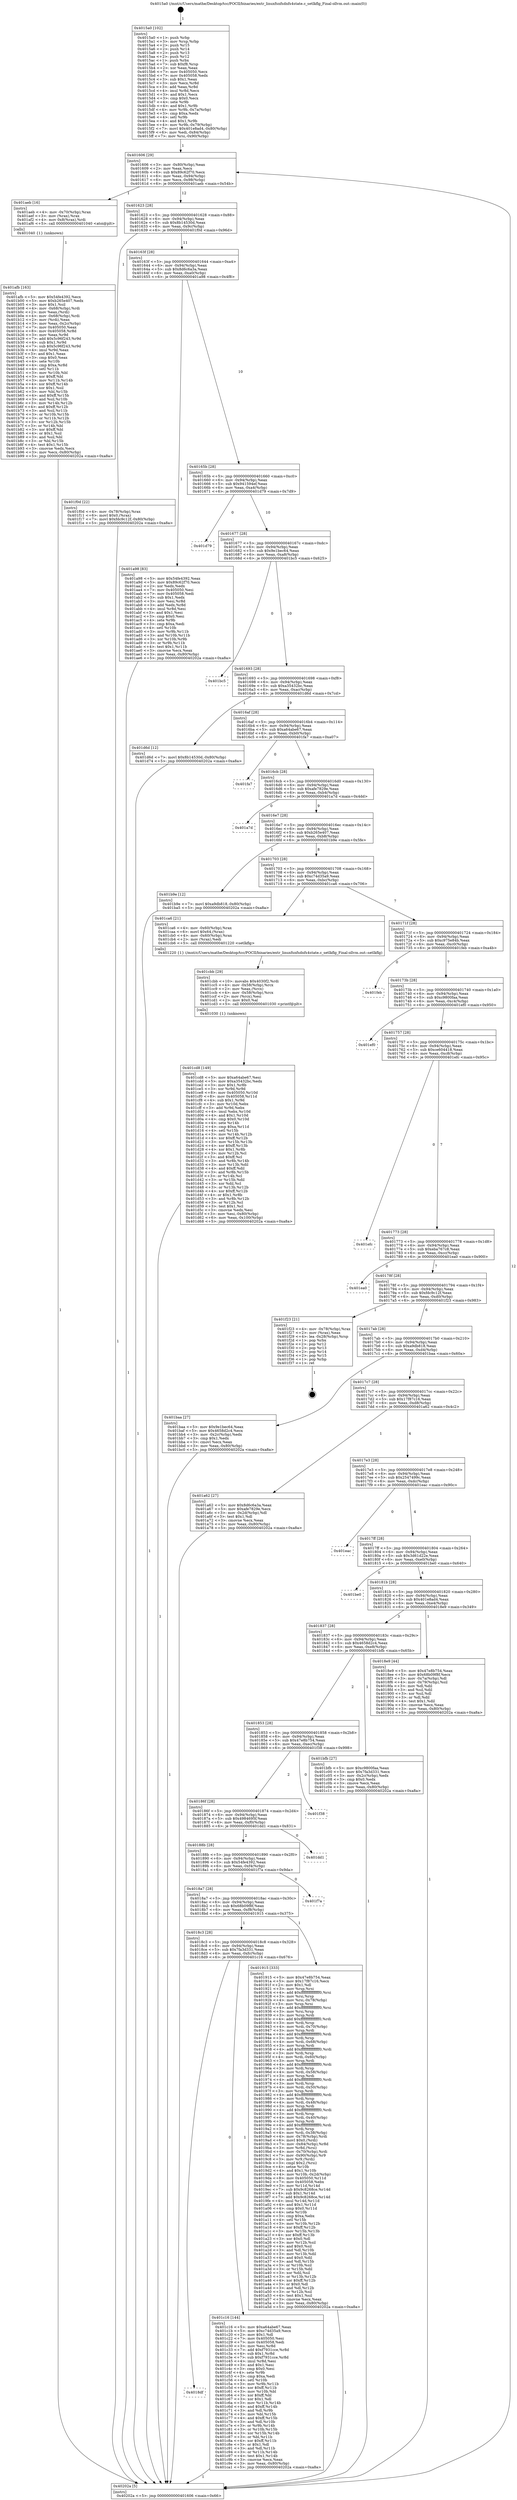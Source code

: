 digraph "0x4015a0" {
  label = "0x4015a0 (/mnt/c/Users/mathe/Desktop/tcc/POCII/binaries/extr_linuxfsnfsdnfs4state.c_setlkflg_Final-ollvm.out::main(0))"
  labelloc = "t"
  node[shape=record]

  Entry [label="",width=0.3,height=0.3,shape=circle,fillcolor=black,style=filled]
  "0x401606" [label="{
     0x401606 [29]\l
     | [instrs]\l
     &nbsp;&nbsp;0x401606 \<+3\>: mov -0x80(%rbp),%eax\l
     &nbsp;&nbsp;0x401609 \<+2\>: mov %eax,%ecx\l
     &nbsp;&nbsp;0x40160b \<+6\>: sub $0x89c62f70,%ecx\l
     &nbsp;&nbsp;0x401611 \<+6\>: mov %eax,-0x94(%rbp)\l
     &nbsp;&nbsp;0x401617 \<+6\>: mov %ecx,-0x98(%rbp)\l
     &nbsp;&nbsp;0x40161d \<+6\>: je 0000000000401aeb \<main+0x54b\>\l
  }"]
  "0x401aeb" [label="{
     0x401aeb [16]\l
     | [instrs]\l
     &nbsp;&nbsp;0x401aeb \<+4\>: mov -0x70(%rbp),%rax\l
     &nbsp;&nbsp;0x401aef \<+3\>: mov (%rax),%rax\l
     &nbsp;&nbsp;0x401af2 \<+4\>: mov 0x8(%rax),%rdi\l
     &nbsp;&nbsp;0x401af6 \<+5\>: call 0000000000401040 \<atoi@plt\>\l
     | [calls]\l
     &nbsp;&nbsp;0x401040 \{1\} (unknown)\l
  }"]
  "0x401623" [label="{
     0x401623 [28]\l
     | [instrs]\l
     &nbsp;&nbsp;0x401623 \<+5\>: jmp 0000000000401628 \<main+0x88\>\l
     &nbsp;&nbsp;0x401628 \<+6\>: mov -0x94(%rbp),%eax\l
     &nbsp;&nbsp;0x40162e \<+5\>: sub $0x8b14530d,%eax\l
     &nbsp;&nbsp;0x401633 \<+6\>: mov %eax,-0x9c(%rbp)\l
     &nbsp;&nbsp;0x401639 \<+6\>: je 0000000000401f0d \<main+0x96d\>\l
  }"]
  Exit [label="",width=0.3,height=0.3,shape=circle,fillcolor=black,style=filled,peripheries=2]
  "0x401f0d" [label="{
     0x401f0d [22]\l
     | [instrs]\l
     &nbsp;&nbsp;0x401f0d \<+4\>: mov -0x78(%rbp),%rax\l
     &nbsp;&nbsp;0x401f11 \<+6\>: movl $0x0,(%rax)\l
     &nbsp;&nbsp;0x401f17 \<+7\>: movl $0xfdc9c12f,-0x80(%rbp)\l
     &nbsp;&nbsp;0x401f1e \<+5\>: jmp 000000000040202a \<main+0xa8a\>\l
  }"]
  "0x40163f" [label="{
     0x40163f [28]\l
     | [instrs]\l
     &nbsp;&nbsp;0x40163f \<+5\>: jmp 0000000000401644 \<main+0xa4\>\l
     &nbsp;&nbsp;0x401644 \<+6\>: mov -0x94(%rbp),%eax\l
     &nbsp;&nbsp;0x40164a \<+5\>: sub $0x8d6c6a3a,%eax\l
     &nbsp;&nbsp;0x40164f \<+6\>: mov %eax,-0xa0(%rbp)\l
     &nbsp;&nbsp;0x401655 \<+6\>: je 0000000000401a98 \<main+0x4f8\>\l
  }"]
  "0x401cd8" [label="{
     0x401cd8 [149]\l
     | [instrs]\l
     &nbsp;&nbsp;0x401cd8 \<+5\>: mov $0xa64abe67,%esi\l
     &nbsp;&nbsp;0x401cdd \<+5\>: mov $0xa35432bc,%edx\l
     &nbsp;&nbsp;0x401ce2 \<+3\>: mov $0x1,%r8b\l
     &nbsp;&nbsp;0x401ce5 \<+3\>: xor %r9d,%r9d\l
     &nbsp;&nbsp;0x401ce8 \<+8\>: mov 0x405050,%r10d\l
     &nbsp;&nbsp;0x401cf0 \<+8\>: mov 0x405058,%r11d\l
     &nbsp;&nbsp;0x401cf8 \<+4\>: sub $0x1,%r9d\l
     &nbsp;&nbsp;0x401cfc \<+3\>: mov %r10d,%ebx\l
     &nbsp;&nbsp;0x401cff \<+3\>: add %r9d,%ebx\l
     &nbsp;&nbsp;0x401d02 \<+4\>: imul %ebx,%r10d\l
     &nbsp;&nbsp;0x401d06 \<+4\>: and $0x1,%r10d\l
     &nbsp;&nbsp;0x401d0a \<+4\>: cmp $0x0,%r10d\l
     &nbsp;&nbsp;0x401d0e \<+4\>: sete %r14b\l
     &nbsp;&nbsp;0x401d12 \<+4\>: cmp $0xa,%r11d\l
     &nbsp;&nbsp;0x401d16 \<+4\>: setl %r15b\l
     &nbsp;&nbsp;0x401d1a \<+3\>: mov %r14b,%r12b\l
     &nbsp;&nbsp;0x401d1d \<+4\>: xor $0xff,%r12b\l
     &nbsp;&nbsp;0x401d21 \<+3\>: mov %r15b,%r13b\l
     &nbsp;&nbsp;0x401d24 \<+4\>: xor $0xff,%r13b\l
     &nbsp;&nbsp;0x401d28 \<+4\>: xor $0x1,%r8b\l
     &nbsp;&nbsp;0x401d2c \<+3\>: mov %r12b,%cl\l
     &nbsp;&nbsp;0x401d2f \<+3\>: and $0xff,%cl\l
     &nbsp;&nbsp;0x401d32 \<+3\>: and %r8b,%r14b\l
     &nbsp;&nbsp;0x401d35 \<+3\>: mov %r13b,%dil\l
     &nbsp;&nbsp;0x401d38 \<+4\>: and $0xff,%dil\l
     &nbsp;&nbsp;0x401d3c \<+3\>: and %r8b,%r15b\l
     &nbsp;&nbsp;0x401d3f \<+3\>: or %r14b,%cl\l
     &nbsp;&nbsp;0x401d42 \<+3\>: or %r15b,%dil\l
     &nbsp;&nbsp;0x401d45 \<+3\>: xor %dil,%cl\l
     &nbsp;&nbsp;0x401d48 \<+3\>: or %r13b,%r12b\l
     &nbsp;&nbsp;0x401d4b \<+4\>: xor $0xff,%r12b\l
     &nbsp;&nbsp;0x401d4f \<+4\>: or $0x1,%r8b\l
     &nbsp;&nbsp;0x401d53 \<+3\>: and %r8b,%r12b\l
     &nbsp;&nbsp;0x401d56 \<+3\>: or %r12b,%cl\l
     &nbsp;&nbsp;0x401d59 \<+3\>: test $0x1,%cl\l
     &nbsp;&nbsp;0x401d5c \<+3\>: cmovne %edx,%esi\l
     &nbsp;&nbsp;0x401d5f \<+3\>: mov %esi,-0x80(%rbp)\l
     &nbsp;&nbsp;0x401d62 \<+6\>: mov %eax,-0x100(%rbp)\l
     &nbsp;&nbsp;0x401d68 \<+5\>: jmp 000000000040202a \<main+0xa8a\>\l
  }"]
  "0x401a98" [label="{
     0x401a98 [83]\l
     | [instrs]\l
     &nbsp;&nbsp;0x401a98 \<+5\>: mov $0x54fe4392,%eax\l
     &nbsp;&nbsp;0x401a9d \<+5\>: mov $0x89c62f70,%ecx\l
     &nbsp;&nbsp;0x401aa2 \<+2\>: xor %edx,%edx\l
     &nbsp;&nbsp;0x401aa4 \<+7\>: mov 0x405050,%esi\l
     &nbsp;&nbsp;0x401aab \<+7\>: mov 0x405058,%edi\l
     &nbsp;&nbsp;0x401ab2 \<+3\>: sub $0x1,%edx\l
     &nbsp;&nbsp;0x401ab5 \<+3\>: mov %esi,%r8d\l
     &nbsp;&nbsp;0x401ab8 \<+3\>: add %edx,%r8d\l
     &nbsp;&nbsp;0x401abb \<+4\>: imul %r8d,%esi\l
     &nbsp;&nbsp;0x401abf \<+3\>: and $0x1,%esi\l
     &nbsp;&nbsp;0x401ac2 \<+3\>: cmp $0x0,%esi\l
     &nbsp;&nbsp;0x401ac5 \<+4\>: sete %r9b\l
     &nbsp;&nbsp;0x401ac9 \<+3\>: cmp $0xa,%edi\l
     &nbsp;&nbsp;0x401acc \<+4\>: setl %r10b\l
     &nbsp;&nbsp;0x401ad0 \<+3\>: mov %r9b,%r11b\l
     &nbsp;&nbsp;0x401ad3 \<+3\>: and %r10b,%r11b\l
     &nbsp;&nbsp;0x401ad6 \<+3\>: xor %r10b,%r9b\l
     &nbsp;&nbsp;0x401ad9 \<+3\>: or %r9b,%r11b\l
     &nbsp;&nbsp;0x401adc \<+4\>: test $0x1,%r11b\l
     &nbsp;&nbsp;0x401ae0 \<+3\>: cmovne %ecx,%eax\l
     &nbsp;&nbsp;0x401ae3 \<+3\>: mov %eax,-0x80(%rbp)\l
     &nbsp;&nbsp;0x401ae6 \<+5\>: jmp 000000000040202a \<main+0xa8a\>\l
  }"]
  "0x40165b" [label="{
     0x40165b [28]\l
     | [instrs]\l
     &nbsp;&nbsp;0x40165b \<+5\>: jmp 0000000000401660 \<main+0xc0\>\l
     &nbsp;&nbsp;0x401660 \<+6\>: mov -0x94(%rbp),%eax\l
     &nbsp;&nbsp;0x401666 \<+5\>: sub $0x941594ef,%eax\l
     &nbsp;&nbsp;0x40166b \<+6\>: mov %eax,-0xa4(%rbp)\l
     &nbsp;&nbsp;0x401671 \<+6\>: je 0000000000401d79 \<main+0x7d9\>\l
  }"]
  "0x401cbb" [label="{
     0x401cbb [29]\l
     | [instrs]\l
     &nbsp;&nbsp;0x401cbb \<+10\>: movabs $0x4030f2,%rdi\l
     &nbsp;&nbsp;0x401cc5 \<+4\>: mov -0x58(%rbp),%rcx\l
     &nbsp;&nbsp;0x401cc9 \<+2\>: mov %eax,(%rcx)\l
     &nbsp;&nbsp;0x401ccb \<+4\>: mov -0x58(%rbp),%rcx\l
     &nbsp;&nbsp;0x401ccf \<+2\>: mov (%rcx),%esi\l
     &nbsp;&nbsp;0x401cd1 \<+2\>: mov $0x0,%al\l
     &nbsp;&nbsp;0x401cd3 \<+5\>: call 0000000000401030 \<printf@plt\>\l
     | [calls]\l
     &nbsp;&nbsp;0x401030 \{1\} (unknown)\l
  }"]
  "0x401d79" [label="{
     0x401d79\l
  }", style=dashed]
  "0x401677" [label="{
     0x401677 [28]\l
     | [instrs]\l
     &nbsp;&nbsp;0x401677 \<+5\>: jmp 000000000040167c \<main+0xdc\>\l
     &nbsp;&nbsp;0x40167c \<+6\>: mov -0x94(%rbp),%eax\l
     &nbsp;&nbsp;0x401682 \<+5\>: sub $0x9e1bec64,%eax\l
     &nbsp;&nbsp;0x401687 \<+6\>: mov %eax,-0xa8(%rbp)\l
     &nbsp;&nbsp;0x40168d \<+6\>: je 0000000000401bc5 \<main+0x625\>\l
  }"]
  "0x4018df" [label="{
     0x4018df\l
  }", style=dashed]
  "0x401bc5" [label="{
     0x401bc5\l
  }", style=dashed]
  "0x401693" [label="{
     0x401693 [28]\l
     | [instrs]\l
     &nbsp;&nbsp;0x401693 \<+5\>: jmp 0000000000401698 \<main+0xf8\>\l
     &nbsp;&nbsp;0x401698 \<+6\>: mov -0x94(%rbp),%eax\l
     &nbsp;&nbsp;0x40169e \<+5\>: sub $0xa35432bc,%eax\l
     &nbsp;&nbsp;0x4016a3 \<+6\>: mov %eax,-0xac(%rbp)\l
     &nbsp;&nbsp;0x4016a9 \<+6\>: je 0000000000401d6d \<main+0x7cd\>\l
  }"]
  "0x401c16" [label="{
     0x401c16 [144]\l
     | [instrs]\l
     &nbsp;&nbsp;0x401c16 \<+5\>: mov $0xa64abe67,%eax\l
     &nbsp;&nbsp;0x401c1b \<+5\>: mov $0xc74d35a9,%ecx\l
     &nbsp;&nbsp;0x401c20 \<+2\>: mov $0x1,%dl\l
     &nbsp;&nbsp;0x401c22 \<+7\>: mov 0x405050,%esi\l
     &nbsp;&nbsp;0x401c29 \<+7\>: mov 0x405058,%edi\l
     &nbsp;&nbsp;0x401c30 \<+3\>: mov %esi,%r8d\l
     &nbsp;&nbsp;0x401c33 \<+7\>: add $0xf7931cce,%r8d\l
     &nbsp;&nbsp;0x401c3a \<+4\>: sub $0x1,%r8d\l
     &nbsp;&nbsp;0x401c3e \<+7\>: sub $0xf7931cce,%r8d\l
     &nbsp;&nbsp;0x401c45 \<+4\>: imul %r8d,%esi\l
     &nbsp;&nbsp;0x401c49 \<+3\>: and $0x1,%esi\l
     &nbsp;&nbsp;0x401c4c \<+3\>: cmp $0x0,%esi\l
     &nbsp;&nbsp;0x401c4f \<+4\>: sete %r9b\l
     &nbsp;&nbsp;0x401c53 \<+3\>: cmp $0xa,%edi\l
     &nbsp;&nbsp;0x401c56 \<+4\>: setl %r10b\l
     &nbsp;&nbsp;0x401c5a \<+3\>: mov %r9b,%r11b\l
     &nbsp;&nbsp;0x401c5d \<+4\>: xor $0xff,%r11b\l
     &nbsp;&nbsp;0x401c61 \<+3\>: mov %r10b,%bl\l
     &nbsp;&nbsp;0x401c64 \<+3\>: xor $0xff,%bl\l
     &nbsp;&nbsp;0x401c67 \<+3\>: xor $0x1,%dl\l
     &nbsp;&nbsp;0x401c6a \<+3\>: mov %r11b,%r14b\l
     &nbsp;&nbsp;0x401c6d \<+4\>: and $0xff,%r14b\l
     &nbsp;&nbsp;0x401c71 \<+3\>: and %dl,%r9b\l
     &nbsp;&nbsp;0x401c74 \<+3\>: mov %bl,%r15b\l
     &nbsp;&nbsp;0x401c77 \<+4\>: and $0xff,%r15b\l
     &nbsp;&nbsp;0x401c7b \<+3\>: and %dl,%r10b\l
     &nbsp;&nbsp;0x401c7e \<+3\>: or %r9b,%r14b\l
     &nbsp;&nbsp;0x401c81 \<+3\>: or %r10b,%r15b\l
     &nbsp;&nbsp;0x401c84 \<+3\>: xor %r15b,%r14b\l
     &nbsp;&nbsp;0x401c87 \<+3\>: or %bl,%r11b\l
     &nbsp;&nbsp;0x401c8a \<+4\>: xor $0xff,%r11b\l
     &nbsp;&nbsp;0x401c8e \<+3\>: or $0x1,%dl\l
     &nbsp;&nbsp;0x401c91 \<+3\>: and %dl,%r11b\l
     &nbsp;&nbsp;0x401c94 \<+3\>: or %r11b,%r14b\l
     &nbsp;&nbsp;0x401c97 \<+4\>: test $0x1,%r14b\l
     &nbsp;&nbsp;0x401c9b \<+3\>: cmovne %ecx,%eax\l
     &nbsp;&nbsp;0x401c9e \<+3\>: mov %eax,-0x80(%rbp)\l
     &nbsp;&nbsp;0x401ca1 \<+5\>: jmp 000000000040202a \<main+0xa8a\>\l
  }"]
  "0x401d6d" [label="{
     0x401d6d [12]\l
     | [instrs]\l
     &nbsp;&nbsp;0x401d6d \<+7\>: movl $0x8b14530d,-0x80(%rbp)\l
     &nbsp;&nbsp;0x401d74 \<+5\>: jmp 000000000040202a \<main+0xa8a\>\l
  }"]
  "0x4016af" [label="{
     0x4016af [28]\l
     | [instrs]\l
     &nbsp;&nbsp;0x4016af \<+5\>: jmp 00000000004016b4 \<main+0x114\>\l
     &nbsp;&nbsp;0x4016b4 \<+6\>: mov -0x94(%rbp),%eax\l
     &nbsp;&nbsp;0x4016ba \<+5\>: sub $0xa64abe67,%eax\l
     &nbsp;&nbsp;0x4016bf \<+6\>: mov %eax,-0xb0(%rbp)\l
     &nbsp;&nbsp;0x4016c5 \<+6\>: je 0000000000401fa7 \<main+0xa07\>\l
  }"]
  "0x401afb" [label="{
     0x401afb [163]\l
     | [instrs]\l
     &nbsp;&nbsp;0x401afb \<+5\>: mov $0x54fe4392,%ecx\l
     &nbsp;&nbsp;0x401b00 \<+5\>: mov $0xb265e407,%edx\l
     &nbsp;&nbsp;0x401b05 \<+3\>: mov $0x1,%sil\l
     &nbsp;&nbsp;0x401b08 \<+4\>: mov -0x68(%rbp),%rdi\l
     &nbsp;&nbsp;0x401b0c \<+2\>: mov %eax,(%rdi)\l
     &nbsp;&nbsp;0x401b0e \<+4\>: mov -0x68(%rbp),%rdi\l
     &nbsp;&nbsp;0x401b12 \<+2\>: mov (%rdi),%eax\l
     &nbsp;&nbsp;0x401b14 \<+3\>: mov %eax,-0x2c(%rbp)\l
     &nbsp;&nbsp;0x401b17 \<+7\>: mov 0x405050,%eax\l
     &nbsp;&nbsp;0x401b1e \<+8\>: mov 0x405058,%r8d\l
     &nbsp;&nbsp;0x401b26 \<+3\>: mov %eax,%r9d\l
     &nbsp;&nbsp;0x401b29 \<+7\>: add $0x5c96f243,%r9d\l
     &nbsp;&nbsp;0x401b30 \<+4\>: sub $0x1,%r9d\l
     &nbsp;&nbsp;0x401b34 \<+7\>: sub $0x5c96f243,%r9d\l
     &nbsp;&nbsp;0x401b3b \<+4\>: imul %r9d,%eax\l
     &nbsp;&nbsp;0x401b3f \<+3\>: and $0x1,%eax\l
     &nbsp;&nbsp;0x401b42 \<+3\>: cmp $0x0,%eax\l
     &nbsp;&nbsp;0x401b45 \<+4\>: sete %r10b\l
     &nbsp;&nbsp;0x401b49 \<+4\>: cmp $0xa,%r8d\l
     &nbsp;&nbsp;0x401b4d \<+4\>: setl %r11b\l
     &nbsp;&nbsp;0x401b51 \<+3\>: mov %r10b,%bl\l
     &nbsp;&nbsp;0x401b54 \<+3\>: xor $0xff,%bl\l
     &nbsp;&nbsp;0x401b57 \<+3\>: mov %r11b,%r14b\l
     &nbsp;&nbsp;0x401b5a \<+4\>: xor $0xff,%r14b\l
     &nbsp;&nbsp;0x401b5e \<+4\>: xor $0x1,%sil\l
     &nbsp;&nbsp;0x401b62 \<+3\>: mov %bl,%r15b\l
     &nbsp;&nbsp;0x401b65 \<+4\>: and $0xff,%r15b\l
     &nbsp;&nbsp;0x401b69 \<+3\>: and %sil,%r10b\l
     &nbsp;&nbsp;0x401b6c \<+3\>: mov %r14b,%r12b\l
     &nbsp;&nbsp;0x401b6f \<+4\>: and $0xff,%r12b\l
     &nbsp;&nbsp;0x401b73 \<+3\>: and %sil,%r11b\l
     &nbsp;&nbsp;0x401b76 \<+3\>: or %r10b,%r15b\l
     &nbsp;&nbsp;0x401b79 \<+3\>: or %r11b,%r12b\l
     &nbsp;&nbsp;0x401b7c \<+3\>: xor %r12b,%r15b\l
     &nbsp;&nbsp;0x401b7f \<+3\>: or %r14b,%bl\l
     &nbsp;&nbsp;0x401b82 \<+3\>: xor $0xff,%bl\l
     &nbsp;&nbsp;0x401b85 \<+4\>: or $0x1,%sil\l
     &nbsp;&nbsp;0x401b89 \<+3\>: and %sil,%bl\l
     &nbsp;&nbsp;0x401b8c \<+3\>: or %bl,%r15b\l
     &nbsp;&nbsp;0x401b8f \<+4\>: test $0x1,%r15b\l
     &nbsp;&nbsp;0x401b93 \<+3\>: cmovne %edx,%ecx\l
     &nbsp;&nbsp;0x401b96 \<+3\>: mov %ecx,-0x80(%rbp)\l
     &nbsp;&nbsp;0x401b99 \<+5\>: jmp 000000000040202a \<main+0xa8a\>\l
  }"]
  "0x401fa7" [label="{
     0x401fa7\l
  }", style=dashed]
  "0x4016cb" [label="{
     0x4016cb [28]\l
     | [instrs]\l
     &nbsp;&nbsp;0x4016cb \<+5\>: jmp 00000000004016d0 \<main+0x130\>\l
     &nbsp;&nbsp;0x4016d0 \<+6\>: mov -0x94(%rbp),%eax\l
     &nbsp;&nbsp;0x4016d6 \<+5\>: sub $0xafe7829e,%eax\l
     &nbsp;&nbsp;0x4016db \<+6\>: mov %eax,-0xb4(%rbp)\l
     &nbsp;&nbsp;0x4016e1 \<+6\>: je 0000000000401a7d \<main+0x4dd\>\l
  }"]
  "0x4018c3" [label="{
     0x4018c3 [28]\l
     | [instrs]\l
     &nbsp;&nbsp;0x4018c3 \<+5\>: jmp 00000000004018c8 \<main+0x328\>\l
     &nbsp;&nbsp;0x4018c8 \<+6\>: mov -0x94(%rbp),%eax\l
     &nbsp;&nbsp;0x4018ce \<+5\>: sub $0x7fa3d331,%eax\l
     &nbsp;&nbsp;0x4018d3 \<+6\>: mov %eax,-0xfc(%rbp)\l
     &nbsp;&nbsp;0x4018d9 \<+6\>: je 0000000000401c16 \<main+0x676\>\l
  }"]
  "0x401a7d" [label="{
     0x401a7d\l
  }", style=dashed]
  "0x4016e7" [label="{
     0x4016e7 [28]\l
     | [instrs]\l
     &nbsp;&nbsp;0x4016e7 \<+5\>: jmp 00000000004016ec \<main+0x14c\>\l
     &nbsp;&nbsp;0x4016ec \<+6\>: mov -0x94(%rbp),%eax\l
     &nbsp;&nbsp;0x4016f2 \<+5\>: sub $0xb265e407,%eax\l
     &nbsp;&nbsp;0x4016f7 \<+6\>: mov %eax,-0xb8(%rbp)\l
     &nbsp;&nbsp;0x4016fd \<+6\>: je 0000000000401b9e \<main+0x5fe\>\l
  }"]
  "0x401915" [label="{
     0x401915 [333]\l
     | [instrs]\l
     &nbsp;&nbsp;0x401915 \<+5\>: mov $0x47e8b754,%eax\l
     &nbsp;&nbsp;0x40191a \<+5\>: mov $0x17f87c16,%ecx\l
     &nbsp;&nbsp;0x40191f \<+2\>: mov $0x1,%dl\l
     &nbsp;&nbsp;0x401921 \<+3\>: mov %rsp,%rsi\l
     &nbsp;&nbsp;0x401924 \<+4\>: add $0xfffffffffffffff0,%rsi\l
     &nbsp;&nbsp;0x401928 \<+3\>: mov %rsi,%rsp\l
     &nbsp;&nbsp;0x40192b \<+4\>: mov %rsi,-0x78(%rbp)\l
     &nbsp;&nbsp;0x40192f \<+3\>: mov %rsp,%rsi\l
     &nbsp;&nbsp;0x401932 \<+4\>: add $0xfffffffffffffff0,%rsi\l
     &nbsp;&nbsp;0x401936 \<+3\>: mov %rsi,%rsp\l
     &nbsp;&nbsp;0x401939 \<+3\>: mov %rsp,%rdi\l
     &nbsp;&nbsp;0x40193c \<+4\>: add $0xfffffffffffffff0,%rdi\l
     &nbsp;&nbsp;0x401940 \<+3\>: mov %rdi,%rsp\l
     &nbsp;&nbsp;0x401943 \<+4\>: mov %rdi,-0x70(%rbp)\l
     &nbsp;&nbsp;0x401947 \<+3\>: mov %rsp,%rdi\l
     &nbsp;&nbsp;0x40194a \<+4\>: add $0xfffffffffffffff0,%rdi\l
     &nbsp;&nbsp;0x40194e \<+3\>: mov %rdi,%rsp\l
     &nbsp;&nbsp;0x401951 \<+4\>: mov %rdi,-0x68(%rbp)\l
     &nbsp;&nbsp;0x401955 \<+3\>: mov %rsp,%rdi\l
     &nbsp;&nbsp;0x401958 \<+4\>: add $0xfffffffffffffff0,%rdi\l
     &nbsp;&nbsp;0x40195c \<+3\>: mov %rdi,%rsp\l
     &nbsp;&nbsp;0x40195f \<+4\>: mov %rdi,-0x60(%rbp)\l
     &nbsp;&nbsp;0x401963 \<+3\>: mov %rsp,%rdi\l
     &nbsp;&nbsp;0x401966 \<+4\>: add $0xfffffffffffffff0,%rdi\l
     &nbsp;&nbsp;0x40196a \<+3\>: mov %rdi,%rsp\l
     &nbsp;&nbsp;0x40196d \<+4\>: mov %rdi,-0x58(%rbp)\l
     &nbsp;&nbsp;0x401971 \<+3\>: mov %rsp,%rdi\l
     &nbsp;&nbsp;0x401974 \<+4\>: add $0xfffffffffffffff0,%rdi\l
     &nbsp;&nbsp;0x401978 \<+3\>: mov %rdi,%rsp\l
     &nbsp;&nbsp;0x40197b \<+4\>: mov %rdi,-0x50(%rbp)\l
     &nbsp;&nbsp;0x40197f \<+3\>: mov %rsp,%rdi\l
     &nbsp;&nbsp;0x401982 \<+4\>: add $0xfffffffffffffff0,%rdi\l
     &nbsp;&nbsp;0x401986 \<+3\>: mov %rdi,%rsp\l
     &nbsp;&nbsp;0x401989 \<+4\>: mov %rdi,-0x48(%rbp)\l
     &nbsp;&nbsp;0x40198d \<+3\>: mov %rsp,%rdi\l
     &nbsp;&nbsp;0x401990 \<+4\>: add $0xfffffffffffffff0,%rdi\l
     &nbsp;&nbsp;0x401994 \<+3\>: mov %rdi,%rsp\l
     &nbsp;&nbsp;0x401997 \<+4\>: mov %rdi,-0x40(%rbp)\l
     &nbsp;&nbsp;0x40199b \<+3\>: mov %rsp,%rdi\l
     &nbsp;&nbsp;0x40199e \<+4\>: add $0xfffffffffffffff0,%rdi\l
     &nbsp;&nbsp;0x4019a2 \<+3\>: mov %rdi,%rsp\l
     &nbsp;&nbsp;0x4019a5 \<+4\>: mov %rdi,-0x38(%rbp)\l
     &nbsp;&nbsp;0x4019a9 \<+4\>: mov -0x78(%rbp),%rdi\l
     &nbsp;&nbsp;0x4019ad \<+6\>: movl $0x0,(%rdi)\l
     &nbsp;&nbsp;0x4019b3 \<+7\>: mov -0x84(%rbp),%r8d\l
     &nbsp;&nbsp;0x4019ba \<+3\>: mov %r8d,(%rsi)\l
     &nbsp;&nbsp;0x4019bd \<+4\>: mov -0x70(%rbp),%rdi\l
     &nbsp;&nbsp;0x4019c1 \<+7\>: mov -0x90(%rbp),%r9\l
     &nbsp;&nbsp;0x4019c8 \<+3\>: mov %r9,(%rdi)\l
     &nbsp;&nbsp;0x4019cb \<+3\>: cmpl $0x2,(%rsi)\l
     &nbsp;&nbsp;0x4019ce \<+4\>: setne %r10b\l
     &nbsp;&nbsp;0x4019d2 \<+4\>: and $0x1,%r10b\l
     &nbsp;&nbsp;0x4019d6 \<+4\>: mov %r10b,-0x2d(%rbp)\l
     &nbsp;&nbsp;0x4019da \<+8\>: mov 0x405050,%r11d\l
     &nbsp;&nbsp;0x4019e2 \<+7\>: mov 0x405058,%ebx\l
     &nbsp;&nbsp;0x4019e9 \<+3\>: mov %r11d,%r14d\l
     &nbsp;&nbsp;0x4019ec \<+7\>: sub $0x9c8268ce,%r14d\l
     &nbsp;&nbsp;0x4019f3 \<+4\>: sub $0x1,%r14d\l
     &nbsp;&nbsp;0x4019f7 \<+7\>: add $0x9c8268ce,%r14d\l
     &nbsp;&nbsp;0x4019fe \<+4\>: imul %r14d,%r11d\l
     &nbsp;&nbsp;0x401a02 \<+4\>: and $0x1,%r11d\l
     &nbsp;&nbsp;0x401a06 \<+4\>: cmp $0x0,%r11d\l
     &nbsp;&nbsp;0x401a0a \<+4\>: sete %r10b\l
     &nbsp;&nbsp;0x401a0e \<+3\>: cmp $0xa,%ebx\l
     &nbsp;&nbsp;0x401a11 \<+4\>: setl %r15b\l
     &nbsp;&nbsp;0x401a15 \<+3\>: mov %r10b,%r12b\l
     &nbsp;&nbsp;0x401a18 \<+4\>: xor $0xff,%r12b\l
     &nbsp;&nbsp;0x401a1c \<+3\>: mov %r15b,%r13b\l
     &nbsp;&nbsp;0x401a1f \<+4\>: xor $0xff,%r13b\l
     &nbsp;&nbsp;0x401a23 \<+3\>: xor $0x0,%dl\l
     &nbsp;&nbsp;0x401a26 \<+3\>: mov %r12b,%sil\l
     &nbsp;&nbsp;0x401a29 \<+4\>: and $0x0,%sil\l
     &nbsp;&nbsp;0x401a2d \<+3\>: and %dl,%r10b\l
     &nbsp;&nbsp;0x401a30 \<+3\>: mov %r13b,%dil\l
     &nbsp;&nbsp;0x401a33 \<+4\>: and $0x0,%dil\l
     &nbsp;&nbsp;0x401a37 \<+3\>: and %dl,%r15b\l
     &nbsp;&nbsp;0x401a3a \<+3\>: or %r10b,%sil\l
     &nbsp;&nbsp;0x401a3d \<+3\>: or %r15b,%dil\l
     &nbsp;&nbsp;0x401a40 \<+3\>: xor %dil,%sil\l
     &nbsp;&nbsp;0x401a43 \<+3\>: or %r13b,%r12b\l
     &nbsp;&nbsp;0x401a46 \<+4\>: xor $0xff,%r12b\l
     &nbsp;&nbsp;0x401a4a \<+3\>: or $0x0,%dl\l
     &nbsp;&nbsp;0x401a4d \<+3\>: and %dl,%r12b\l
     &nbsp;&nbsp;0x401a50 \<+3\>: or %r12b,%sil\l
     &nbsp;&nbsp;0x401a53 \<+4\>: test $0x1,%sil\l
     &nbsp;&nbsp;0x401a57 \<+3\>: cmovne %ecx,%eax\l
     &nbsp;&nbsp;0x401a5a \<+3\>: mov %eax,-0x80(%rbp)\l
     &nbsp;&nbsp;0x401a5d \<+5\>: jmp 000000000040202a \<main+0xa8a\>\l
  }"]
  "0x401b9e" [label="{
     0x401b9e [12]\l
     | [instrs]\l
     &nbsp;&nbsp;0x401b9e \<+7\>: movl $0xa9db818,-0x80(%rbp)\l
     &nbsp;&nbsp;0x401ba5 \<+5\>: jmp 000000000040202a \<main+0xa8a\>\l
  }"]
  "0x401703" [label="{
     0x401703 [28]\l
     | [instrs]\l
     &nbsp;&nbsp;0x401703 \<+5\>: jmp 0000000000401708 \<main+0x168\>\l
     &nbsp;&nbsp;0x401708 \<+6\>: mov -0x94(%rbp),%eax\l
     &nbsp;&nbsp;0x40170e \<+5\>: sub $0xc74d35a9,%eax\l
     &nbsp;&nbsp;0x401713 \<+6\>: mov %eax,-0xbc(%rbp)\l
     &nbsp;&nbsp;0x401719 \<+6\>: je 0000000000401ca6 \<main+0x706\>\l
  }"]
  "0x4018a7" [label="{
     0x4018a7 [28]\l
     | [instrs]\l
     &nbsp;&nbsp;0x4018a7 \<+5\>: jmp 00000000004018ac \<main+0x30c\>\l
     &nbsp;&nbsp;0x4018ac \<+6\>: mov -0x94(%rbp),%eax\l
     &nbsp;&nbsp;0x4018b2 \<+5\>: sub $0x68b09f8f,%eax\l
     &nbsp;&nbsp;0x4018b7 \<+6\>: mov %eax,-0xf8(%rbp)\l
     &nbsp;&nbsp;0x4018bd \<+6\>: je 0000000000401915 \<main+0x375\>\l
  }"]
  "0x401ca6" [label="{
     0x401ca6 [21]\l
     | [instrs]\l
     &nbsp;&nbsp;0x401ca6 \<+4\>: mov -0x60(%rbp),%rax\l
     &nbsp;&nbsp;0x401caa \<+6\>: movl $0x64,(%rax)\l
     &nbsp;&nbsp;0x401cb0 \<+4\>: mov -0x60(%rbp),%rax\l
     &nbsp;&nbsp;0x401cb4 \<+2\>: mov (%rax),%edi\l
     &nbsp;&nbsp;0x401cb6 \<+5\>: call 0000000000401220 \<setlkflg\>\l
     | [calls]\l
     &nbsp;&nbsp;0x401220 \{1\} (/mnt/c/Users/mathe/Desktop/tcc/POCII/binaries/extr_linuxfsnfsdnfs4state.c_setlkflg_Final-ollvm.out::setlkflg)\l
  }"]
  "0x40171f" [label="{
     0x40171f [28]\l
     | [instrs]\l
     &nbsp;&nbsp;0x40171f \<+5\>: jmp 0000000000401724 \<main+0x184\>\l
     &nbsp;&nbsp;0x401724 \<+6\>: mov -0x94(%rbp),%eax\l
     &nbsp;&nbsp;0x40172a \<+5\>: sub $0xc975e84b,%eax\l
     &nbsp;&nbsp;0x40172f \<+6\>: mov %eax,-0xc0(%rbp)\l
     &nbsp;&nbsp;0x401735 \<+6\>: je 0000000000401feb \<main+0xa4b\>\l
  }"]
  "0x401f7a" [label="{
     0x401f7a\l
  }", style=dashed]
  "0x401feb" [label="{
     0x401feb\l
  }", style=dashed]
  "0x40173b" [label="{
     0x40173b [28]\l
     | [instrs]\l
     &nbsp;&nbsp;0x40173b \<+5\>: jmp 0000000000401740 \<main+0x1a0\>\l
     &nbsp;&nbsp;0x401740 \<+6\>: mov -0x94(%rbp),%eax\l
     &nbsp;&nbsp;0x401746 \<+5\>: sub $0xc9800faa,%eax\l
     &nbsp;&nbsp;0x40174b \<+6\>: mov %eax,-0xc4(%rbp)\l
     &nbsp;&nbsp;0x401751 \<+6\>: je 0000000000401ef0 \<main+0x950\>\l
  }"]
  "0x40188b" [label="{
     0x40188b [28]\l
     | [instrs]\l
     &nbsp;&nbsp;0x40188b \<+5\>: jmp 0000000000401890 \<main+0x2f0\>\l
     &nbsp;&nbsp;0x401890 \<+6\>: mov -0x94(%rbp),%eax\l
     &nbsp;&nbsp;0x401896 \<+5\>: sub $0x54fe4392,%eax\l
     &nbsp;&nbsp;0x40189b \<+6\>: mov %eax,-0xf4(%rbp)\l
     &nbsp;&nbsp;0x4018a1 \<+6\>: je 0000000000401f7a \<main+0x9da\>\l
  }"]
  "0x401ef0" [label="{
     0x401ef0\l
  }", style=dashed]
  "0x401757" [label="{
     0x401757 [28]\l
     | [instrs]\l
     &nbsp;&nbsp;0x401757 \<+5\>: jmp 000000000040175c \<main+0x1bc\>\l
     &nbsp;&nbsp;0x40175c \<+6\>: mov -0x94(%rbp),%eax\l
     &nbsp;&nbsp;0x401762 \<+5\>: sub $0xce604418,%eax\l
     &nbsp;&nbsp;0x401767 \<+6\>: mov %eax,-0xc8(%rbp)\l
     &nbsp;&nbsp;0x40176d \<+6\>: je 0000000000401efc \<main+0x95c\>\l
  }"]
  "0x401dd1" [label="{
     0x401dd1\l
  }", style=dashed]
  "0x401efc" [label="{
     0x401efc\l
  }", style=dashed]
  "0x401773" [label="{
     0x401773 [28]\l
     | [instrs]\l
     &nbsp;&nbsp;0x401773 \<+5\>: jmp 0000000000401778 \<main+0x1d8\>\l
     &nbsp;&nbsp;0x401778 \<+6\>: mov -0x94(%rbp),%eax\l
     &nbsp;&nbsp;0x40177e \<+5\>: sub $0xeba767c8,%eax\l
     &nbsp;&nbsp;0x401783 \<+6\>: mov %eax,-0xcc(%rbp)\l
     &nbsp;&nbsp;0x401789 \<+6\>: je 0000000000401ea0 \<main+0x900\>\l
  }"]
  "0x40186f" [label="{
     0x40186f [28]\l
     | [instrs]\l
     &nbsp;&nbsp;0x40186f \<+5\>: jmp 0000000000401874 \<main+0x2d4\>\l
     &nbsp;&nbsp;0x401874 \<+6\>: mov -0x94(%rbp),%eax\l
     &nbsp;&nbsp;0x40187a \<+5\>: sub $0x4984695f,%eax\l
     &nbsp;&nbsp;0x40187f \<+6\>: mov %eax,-0xf0(%rbp)\l
     &nbsp;&nbsp;0x401885 \<+6\>: je 0000000000401dd1 \<main+0x831\>\l
  }"]
  "0x401ea0" [label="{
     0x401ea0\l
  }", style=dashed]
  "0x40178f" [label="{
     0x40178f [28]\l
     | [instrs]\l
     &nbsp;&nbsp;0x40178f \<+5\>: jmp 0000000000401794 \<main+0x1f4\>\l
     &nbsp;&nbsp;0x401794 \<+6\>: mov -0x94(%rbp),%eax\l
     &nbsp;&nbsp;0x40179a \<+5\>: sub $0xfdc9c12f,%eax\l
     &nbsp;&nbsp;0x40179f \<+6\>: mov %eax,-0xd0(%rbp)\l
     &nbsp;&nbsp;0x4017a5 \<+6\>: je 0000000000401f23 \<main+0x983\>\l
  }"]
  "0x401f38" [label="{
     0x401f38\l
  }", style=dashed]
  "0x401f23" [label="{
     0x401f23 [21]\l
     | [instrs]\l
     &nbsp;&nbsp;0x401f23 \<+4\>: mov -0x78(%rbp),%rax\l
     &nbsp;&nbsp;0x401f27 \<+2\>: mov (%rax),%eax\l
     &nbsp;&nbsp;0x401f29 \<+4\>: lea -0x28(%rbp),%rsp\l
     &nbsp;&nbsp;0x401f2d \<+1\>: pop %rbx\l
     &nbsp;&nbsp;0x401f2e \<+2\>: pop %r12\l
     &nbsp;&nbsp;0x401f30 \<+2\>: pop %r13\l
     &nbsp;&nbsp;0x401f32 \<+2\>: pop %r14\l
     &nbsp;&nbsp;0x401f34 \<+2\>: pop %r15\l
     &nbsp;&nbsp;0x401f36 \<+1\>: pop %rbp\l
     &nbsp;&nbsp;0x401f37 \<+1\>: ret\l
  }"]
  "0x4017ab" [label="{
     0x4017ab [28]\l
     | [instrs]\l
     &nbsp;&nbsp;0x4017ab \<+5\>: jmp 00000000004017b0 \<main+0x210\>\l
     &nbsp;&nbsp;0x4017b0 \<+6\>: mov -0x94(%rbp),%eax\l
     &nbsp;&nbsp;0x4017b6 \<+5\>: sub $0xa9db818,%eax\l
     &nbsp;&nbsp;0x4017bb \<+6\>: mov %eax,-0xd4(%rbp)\l
     &nbsp;&nbsp;0x4017c1 \<+6\>: je 0000000000401baa \<main+0x60a\>\l
  }"]
  "0x401853" [label="{
     0x401853 [28]\l
     | [instrs]\l
     &nbsp;&nbsp;0x401853 \<+5\>: jmp 0000000000401858 \<main+0x2b8\>\l
     &nbsp;&nbsp;0x401858 \<+6\>: mov -0x94(%rbp),%eax\l
     &nbsp;&nbsp;0x40185e \<+5\>: sub $0x47e8b754,%eax\l
     &nbsp;&nbsp;0x401863 \<+6\>: mov %eax,-0xec(%rbp)\l
     &nbsp;&nbsp;0x401869 \<+6\>: je 0000000000401f38 \<main+0x998\>\l
  }"]
  "0x401baa" [label="{
     0x401baa [27]\l
     | [instrs]\l
     &nbsp;&nbsp;0x401baa \<+5\>: mov $0x9e1bec64,%eax\l
     &nbsp;&nbsp;0x401baf \<+5\>: mov $0x4658d2c4,%ecx\l
     &nbsp;&nbsp;0x401bb4 \<+3\>: mov -0x2c(%rbp),%edx\l
     &nbsp;&nbsp;0x401bb7 \<+3\>: cmp $0x1,%edx\l
     &nbsp;&nbsp;0x401bba \<+3\>: cmovl %ecx,%eax\l
     &nbsp;&nbsp;0x401bbd \<+3\>: mov %eax,-0x80(%rbp)\l
     &nbsp;&nbsp;0x401bc0 \<+5\>: jmp 000000000040202a \<main+0xa8a\>\l
  }"]
  "0x4017c7" [label="{
     0x4017c7 [28]\l
     | [instrs]\l
     &nbsp;&nbsp;0x4017c7 \<+5\>: jmp 00000000004017cc \<main+0x22c\>\l
     &nbsp;&nbsp;0x4017cc \<+6\>: mov -0x94(%rbp),%eax\l
     &nbsp;&nbsp;0x4017d2 \<+5\>: sub $0x17f87c16,%eax\l
     &nbsp;&nbsp;0x4017d7 \<+6\>: mov %eax,-0xd8(%rbp)\l
     &nbsp;&nbsp;0x4017dd \<+6\>: je 0000000000401a62 \<main+0x4c2\>\l
  }"]
  "0x401bfb" [label="{
     0x401bfb [27]\l
     | [instrs]\l
     &nbsp;&nbsp;0x401bfb \<+5\>: mov $0xc9800faa,%eax\l
     &nbsp;&nbsp;0x401c00 \<+5\>: mov $0x7fa3d331,%ecx\l
     &nbsp;&nbsp;0x401c05 \<+3\>: mov -0x2c(%rbp),%edx\l
     &nbsp;&nbsp;0x401c08 \<+3\>: cmp $0x0,%edx\l
     &nbsp;&nbsp;0x401c0b \<+3\>: cmove %ecx,%eax\l
     &nbsp;&nbsp;0x401c0e \<+3\>: mov %eax,-0x80(%rbp)\l
     &nbsp;&nbsp;0x401c11 \<+5\>: jmp 000000000040202a \<main+0xa8a\>\l
  }"]
  "0x401a62" [label="{
     0x401a62 [27]\l
     | [instrs]\l
     &nbsp;&nbsp;0x401a62 \<+5\>: mov $0x8d6c6a3a,%eax\l
     &nbsp;&nbsp;0x401a67 \<+5\>: mov $0xafe7829e,%ecx\l
     &nbsp;&nbsp;0x401a6c \<+3\>: mov -0x2d(%rbp),%dl\l
     &nbsp;&nbsp;0x401a6f \<+3\>: test $0x1,%dl\l
     &nbsp;&nbsp;0x401a72 \<+3\>: cmovne %ecx,%eax\l
     &nbsp;&nbsp;0x401a75 \<+3\>: mov %eax,-0x80(%rbp)\l
     &nbsp;&nbsp;0x401a78 \<+5\>: jmp 000000000040202a \<main+0xa8a\>\l
  }"]
  "0x4017e3" [label="{
     0x4017e3 [28]\l
     | [instrs]\l
     &nbsp;&nbsp;0x4017e3 \<+5\>: jmp 00000000004017e8 \<main+0x248\>\l
     &nbsp;&nbsp;0x4017e8 \<+6\>: mov -0x94(%rbp),%eax\l
     &nbsp;&nbsp;0x4017ee \<+5\>: sub $0x2547499c,%eax\l
     &nbsp;&nbsp;0x4017f3 \<+6\>: mov %eax,-0xdc(%rbp)\l
     &nbsp;&nbsp;0x4017f9 \<+6\>: je 0000000000401eac \<main+0x90c\>\l
  }"]
  "0x4015a0" [label="{
     0x4015a0 [102]\l
     | [instrs]\l
     &nbsp;&nbsp;0x4015a0 \<+1\>: push %rbp\l
     &nbsp;&nbsp;0x4015a1 \<+3\>: mov %rsp,%rbp\l
     &nbsp;&nbsp;0x4015a4 \<+2\>: push %r15\l
     &nbsp;&nbsp;0x4015a6 \<+2\>: push %r14\l
     &nbsp;&nbsp;0x4015a8 \<+2\>: push %r13\l
     &nbsp;&nbsp;0x4015aa \<+2\>: push %r12\l
     &nbsp;&nbsp;0x4015ac \<+1\>: push %rbx\l
     &nbsp;&nbsp;0x4015ad \<+7\>: sub $0xf8,%rsp\l
     &nbsp;&nbsp;0x4015b4 \<+2\>: xor %eax,%eax\l
     &nbsp;&nbsp;0x4015b6 \<+7\>: mov 0x405050,%ecx\l
     &nbsp;&nbsp;0x4015bd \<+7\>: mov 0x405058,%edx\l
     &nbsp;&nbsp;0x4015c4 \<+3\>: sub $0x1,%eax\l
     &nbsp;&nbsp;0x4015c7 \<+3\>: mov %ecx,%r8d\l
     &nbsp;&nbsp;0x4015ca \<+3\>: add %eax,%r8d\l
     &nbsp;&nbsp;0x4015cd \<+4\>: imul %r8d,%ecx\l
     &nbsp;&nbsp;0x4015d1 \<+3\>: and $0x1,%ecx\l
     &nbsp;&nbsp;0x4015d4 \<+3\>: cmp $0x0,%ecx\l
     &nbsp;&nbsp;0x4015d7 \<+4\>: sete %r9b\l
     &nbsp;&nbsp;0x4015db \<+4\>: and $0x1,%r9b\l
     &nbsp;&nbsp;0x4015df \<+4\>: mov %r9b,-0x7a(%rbp)\l
     &nbsp;&nbsp;0x4015e3 \<+3\>: cmp $0xa,%edx\l
     &nbsp;&nbsp;0x4015e6 \<+4\>: setl %r9b\l
     &nbsp;&nbsp;0x4015ea \<+4\>: and $0x1,%r9b\l
     &nbsp;&nbsp;0x4015ee \<+4\>: mov %r9b,-0x79(%rbp)\l
     &nbsp;&nbsp;0x4015f2 \<+7\>: movl $0x401e8ad4,-0x80(%rbp)\l
     &nbsp;&nbsp;0x4015f9 \<+6\>: mov %edi,-0x84(%rbp)\l
     &nbsp;&nbsp;0x4015ff \<+7\>: mov %rsi,-0x90(%rbp)\l
  }"]
  "0x401eac" [label="{
     0x401eac\l
  }", style=dashed]
  "0x4017ff" [label="{
     0x4017ff [28]\l
     | [instrs]\l
     &nbsp;&nbsp;0x4017ff \<+5\>: jmp 0000000000401804 \<main+0x264\>\l
     &nbsp;&nbsp;0x401804 \<+6\>: mov -0x94(%rbp),%eax\l
     &nbsp;&nbsp;0x40180a \<+5\>: sub $0x3d61d22e,%eax\l
     &nbsp;&nbsp;0x40180f \<+6\>: mov %eax,-0xe0(%rbp)\l
     &nbsp;&nbsp;0x401815 \<+6\>: je 0000000000401be0 \<main+0x640\>\l
  }"]
  "0x40202a" [label="{
     0x40202a [5]\l
     | [instrs]\l
     &nbsp;&nbsp;0x40202a \<+5\>: jmp 0000000000401606 \<main+0x66\>\l
  }"]
  "0x401be0" [label="{
     0x401be0\l
  }", style=dashed]
  "0x40181b" [label="{
     0x40181b [28]\l
     | [instrs]\l
     &nbsp;&nbsp;0x40181b \<+5\>: jmp 0000000000401820 \<main+0x280\>\l
     &nbsp;&nbsp;0x401820 \<+6\>: mov -0x94(%rbp),%eax\l
     &nbsp;&nbsp;0x401826 \<+5\>: sub $0x401e8ad4,%eax\l
     &nbsp;&nbsp;0x40182b \<+6\>: mov %eax,-0xe4(%rbp)\l
     &nbsp;&nbsp;0x401831 \<+6\>: je 00000000004018e9 \<main+0x349\>\l
  }"]
  "0x401837" [label="{
     0x401837 [28]\l
     | [instrs]\l
     &nbsp;&nbsp;0x401837 \<+5\>: jmp 000000000040183c \<main+0x29c\>\l
     &nbsp;&nbsp;0x40183c \<+6\>: mov -0x94(%rbp),%eax\l
     &nbsp;&nbsp;0x401842 \<+5\>: sub $0x4658d2c4,%eax\l
     &nbsp;&nbsp;0x401847 \<+6\>: mov %eax,-0xe8(%rbp)\l
     &nbsp;&nbsp;0x40184d \<+6\>: je 0000000000401bfb \<main+0x65b\>\l
  }"]
  "0x4018e9" [label="{
     0x4018e9 [44]\l
     | [instrs]\l
     &nbsp;&nbsp;0x4018e9 \<+5\>: mov $0x47e8b754,%eax\l
     &nbsp;&nbsp;0x4018ee \<+5\>: mov $0x68b09f8f,%ecx\l
     &nbsp;&nbsp;0x4018f3 \<+3\>: mov -0x7a(%rbp),%dl\l
     &nbsp;&nbsp;0x4018f6 \<+4\>: mov -0x79(%rbp),%sil\l
     &nbsp;&nbsp;0x4018fa \<+3\>: mov %dl,%dil\l
     &nbsp;&nbsp;0x4018fd \<+3\>: and %sil,%dil\l
     &nbsp;&nbsp;0x401900 \<+3\>: xor %sil,%dl\l
     &nbsp;&nbsp;0x401903 \<+3\>: or %dl,%dil\l
     &nbsp;&nbsp;0x401906 \<+4\>: test $0x1,%dil\l
     &nbsp;&nbsp;0x40190a \<+3\>: cmovne %ecx,%eax\l
     &nbsp;&nbsp;0x40190d \<+3\>: mov %eax,-0x80(%rbp)\l
     &nbsp;&nbsp;0x401910 \<+5\>: jmp 000000000040202a \<main+0xa8a\>\l
  }"]
  Entry -> "0x4015a0" [label=" 1"]
  "0x401606" -> "0x401aeb" [label=" 1"]
  "0x401606" -> "0x401623" [label=" 12"]
  "0x401f23" -> Exit [label=" 1"]
  "0x401623" -> "0x401f0d" [label=" 1"]
  "0x401623" -> "0x40163f" [label=" 11"]
  "0x401f0d" -> "0x40202a" [label=" 1"]
  "0x40163f" -> "0x401a98" [label=" 1"]
  "0x40163f" -> "0x40165b" [label=" 10"]
  "0x401d6d" -> "0x40202a" [label=" 1"]
  "0x40165b" -> "0x401d79" [label=" 0"]
  "0x40165b" -> "0x401677" [label=" 10"]
  "0x401cd8" -> "0x40202a" [label=" 1"]
  "0x401677" -> "0x401bc5" [label=" 0"]
  "0x401677" -> "0x401693" [label=" 10"]
  "0x401cbb" -> "0x401cd8" [label=" 1"]
  "0x401693" -> "0x401d6d" [label=" 1"]
  "0x401693" -> "0x4016af" [label=" 9"]
  "0x401ca6" -> "0x401cbb" [label=" 1"]
  "0x4016af" -> "0x401fa7" [label=" 0"]
  "0x4016af" -> "0x4016cb" [label=" 9"]
  "0x4018c3" -> "0x4018df" [label=" 0"]
  "0x4016cb" -> "0x401a7d" [label=" 0"]
  "0x4016cb" -> "0x4016e7" [label=" 9"]
  "0x401c16" -> "0x40202a" [label=" 1"]
  "0x4016e7" -> "0x401b9e" [label=" 1"]
  "0x4016e7" -> "0x401703" [label=" 8"]
  "0x401bfb" -> "0x40202a" [label=" 1"]
  "0x401703" -> "0x401ca6" [label=" 1"]
  "0x401703" -> "0x40171f" [label=" 7"]
  "0x401b9e" -> "0x40202a" [label=" 1"]
  "0x40171f" -> "0x401feb" [label=" 0"]
  "0x40171f" -> "0x40173b" [label=" 7"]
  "0x401afb" -> "0x40202a" [label=" 1"]
  "0x40173b" -> "0x401ef0" [label=" 0"]
  "0x40173b" -> "0x401757" [label=" 7"]
  "0x401a98" -> "0x40202a" [label=" 1"]
  "0x401757" -> "0x401efc" [label=" 0"]
  "0x401757" -> "0x401773" [label=" 7"]
  "0x401a62" -> "0x40202a" [label=" 1"]
  "0x401773" -> "0x401ea0" [label=" 0"]
  "0x401773" -> "0x40178f" [label=" 7"]
  "0x4018c3" -> "0x401c16" [label=" 1"]
  "0x40178f" -> "0x401f23" [label=" 1"]
  "0x40178f" -> "0x4017ab" [label=" 6"]
  "0x4018a7" -> "0x4018c3" [label=" 1"]
  "0x4017ab" -> "0x401baa" [label=" 1"]
  "0x4017ab" -> "0x4017c7" [label=" 5"]
  "0x401baa" -> "0x40202a" [label=" 1"]
  "0x4017c7" -> "0x401a62" [label=" 1"]
  "0x4017c7" -> "0x4017e3" [label=" 4"]
  "0x40188b" -> "0x4018a7" [label=" 2"]
  "0x4017e3" -> "0x401eac" [label=" 0"]
  "0x4017e3" -> "0x4017ff" [label=" 4"]
  "0x401aeb" -> "0x401afb" [label=" 1"]
  "0x4017ff" -> "0x401be0" [label=" 0"]
  "0x4017ff" -> "0x40181b" [label=" 4"]
  "0x40186f" -> "0x40188b" [label=" 2"]
  "0x40181b" -> "0x4018e9" [label=" 1"]
  "0x40181b" -> "0x401837" [label=" 3"]
  "0x4018e9" -> "0x40202a" [label=" 1"]
  "0x4015a0" -> "0x401606" [label=" 1"]
  "0x40202a" -> "0x401606" [label=" 12"]
  "0x40188b" -> "0x401f7a" [label=" 0"]
  "0x401837" -> "0x401bfb" [label=" 1"]
  "0x401837" -> "0x401853" [label=" 2"]
  "0x4018a7" -> "0x401915" [label=" 1"]
  "0x401853" -> "0x401f38" [label=" 0"]
  "0x401853" -> "0x40186f" [label=" 2"]
  "0x401915" -> "0x40202a" [label=" 1"]
  "0x40186f" -> "0x401dd1" [label=" 0"]
}
